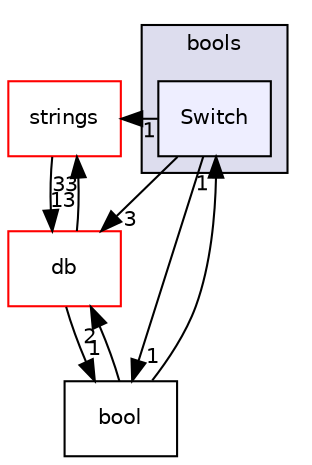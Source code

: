 digraph "src/OpenFOAM/primitives/bools/Switch" {
  bgcolor=transparent;
  compound=true
  node [ fontsize="10", fontname="Helvetica"];
  edge [ labelfontsize="10", labelfontname="Helvetica"];
  subgraph clusterdir_a082e25d5e52ccf3d098e28b00b761b2 {
    graph [ bgcolor="#ddddee", pencolor="black", label="bools" fontname="Helvetica", fontsize="10", URL="dir_a082e25d5e52ccf3d098e28b00b761b2.html"]
  dir_4207e64223f749d27084f587f926896f [shape=box, label="Switch", style="filled", fillcolor="#eeeeff", pencolor="black", URL="dir_4207e64223f749d27084f587f926896f.html"];
  }
  dir_ce1ee507886310df0e74ee2e624fbc88 [shape=box label="strings" color="red" URL="dir_ce1ee507886310df0e74ee2e624fbc88.html"];
  dir_63c634f7a7cfd679ac26c67fb30fc32f [shape=box label="db" color="red" URL="dir_63c634f7a7cfd679ac26c67fb30fc32f.html"];
  dir_dfea02e4c07783fd1810acf1b0315fa4 [shape=box label="bool" URL="dir_dfea02e4c07783fd1810acf1b0315fa4.html"];
  dir_ce1ee507886310df0e74ee2e624fbc88->dir_63c634f7a7cfd679ac26c67fb30fc32f [headlabel="13", labeldistance=1.5 headhref="dir_002397_001949.html"];
  dir_63c634f7a7cfd679ac26c67fb30fc32f->dir_ce1ee507886310df0e74ee2e624fbc88 [headlabel="33", labeldistance=1.5 headhref="dir_001949_002397.html"];
  dir_63c634f7a7cfd679ac26c67fb30fc32f->dir_dfea02e4c07783fd1810acf1b0315fa4 [headlabel="1", labeldistance=1.5 headhref="dir_001949_002322.html"];
  dir_4207e64223f749d27084f587f926896f->dir_ce1ee507886310df0e74ee2e624fbc88 [headlabel="1", labeldistance=1.5 headhref="dir_002324_002397.html"];
  dir_4207e64223f749d27084f587f926896f->dir_63c634f7a7cfd679ac26c67fb30fc32f [headlabel="3", labeldistance=1.5 headhref="dir_002324_001949.html"];
  dir_4207e64223f749d27084f587f926896f->dir_dfea02e4c07783fd1810acf1b0315fa4 [headlabel="1", labeldistance=1.5 headhref="dir_002324_002322.html"];
  dir_dfea02e4c07783fd1810acf1b0315fa4->dir_63c634f7a7cfd679ac26c67fb30fc32f [headlabel="2", labeldistance=1.5 headhref="dir_002322_001949.html"];
  dir_dfea02e4c07783fd1810acf1b0315fa4->dir_4207e64223f749d27084f587f926896f [headlabel="1", labeldistance=1.5 headhref="dir_002322_002324.html"];
}
